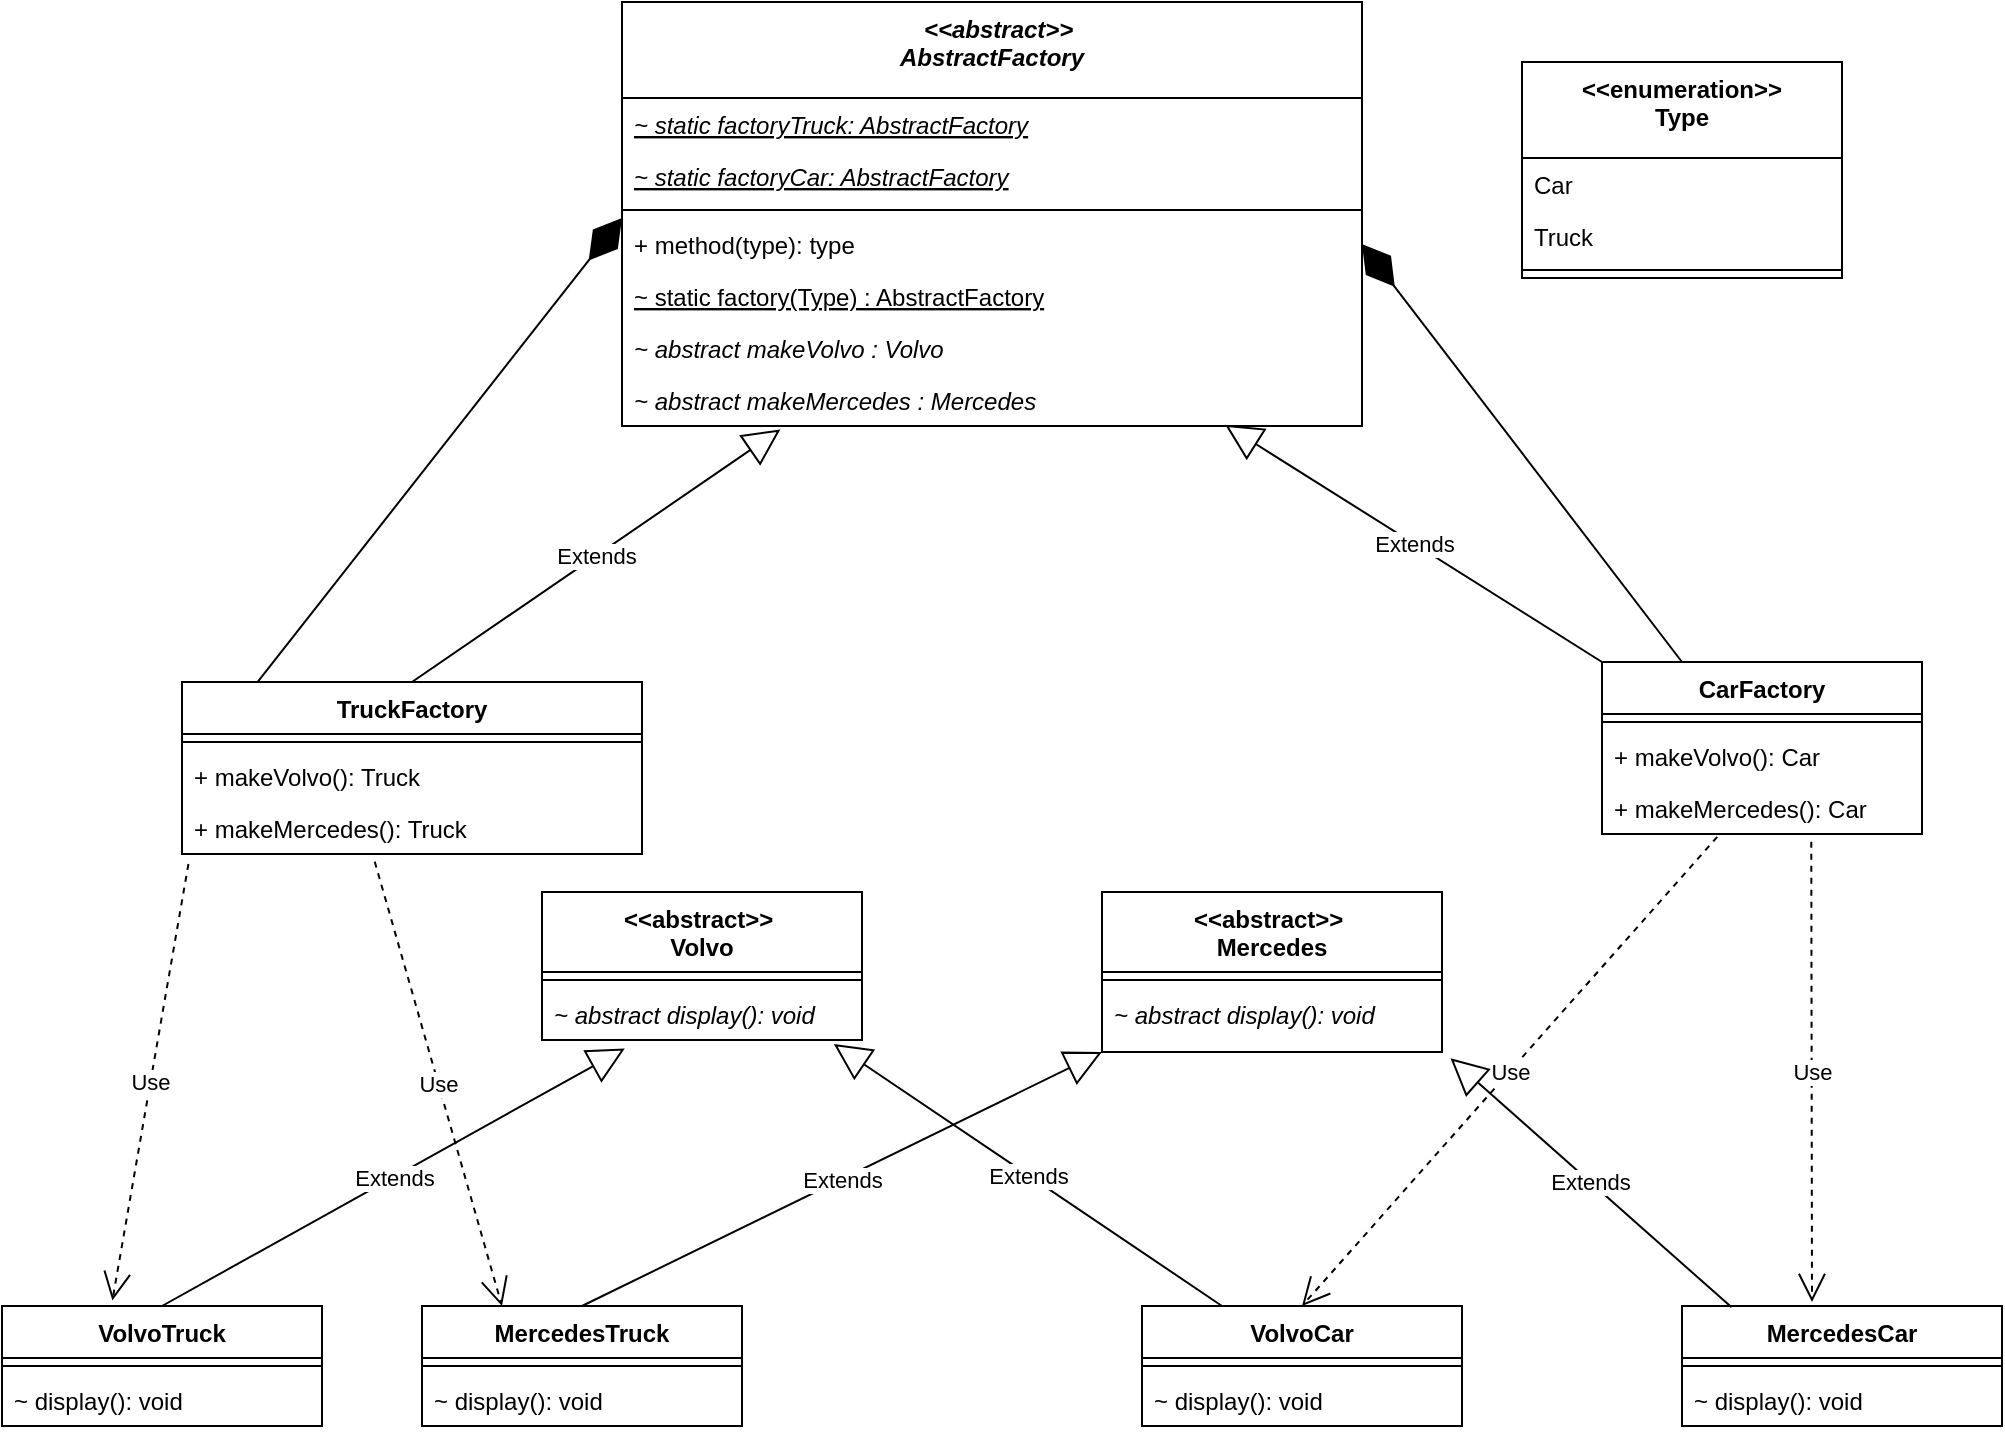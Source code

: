 <mxfile version="28.1.2">
  <diagram id="C5RBs43oDa-KdzZeNtuy" name="Page-1">
    <mxGraphModel dx="1407" dy="1040" grid="1" gridSize="10" guides="1" tooltips="1" connect="1" arrows="1" fold="1" page="1" pageScale="1" pageWidth="827" pageHeight="1169" math="0" shadow="0">
      <root>
        <mxCell id="WIyWlLk6GJQsqaUBKTNV-0" />
        <mxCell id="WIyWlLk6GJQsqaUBKTNV-1" parent="WIyWlLk6GJQsqaUBKTNV-0" />
        <mxCell id="iDu8iYFwx_glWDRskD-V-0" value="TruckFactory" style="swimlane;fontStyle=1;align=center;verticalAlign=top;childLayout=stackLayout;horizontal=1;startSize=26;horizontalStack=0;resizeParent=1;resizeParentMax=0;resizeLast=0;collapsible=1;marginBottom=0;" parent="WIyWlLk6GJQsqaUBKTNV-1" vertex="1">
          <mxGeometry x="-130" y="480" width="230" height="86" as="geometry" />
        </mxCell>
        <mxCell id="iDu8iYFwx_glWDRskD-V-2" value="" style="line;strokeWidth=1;fillColor=none;align=left;verticalAlign=middle;spacingTop=-1;spacingLeft=3;spacingRight=3;rotatable=0;labelPosition=right;points=[];portConstraint=eastwest;" parent="iDu8iYFwx_glWDRskD-V-0" vertex="1">
          <mxGeometry y="26" width="230" height="8" as="geometry" />
        </mxCell>
        <mxCell id="iDu8iYFwx_glWDRskD-V-49" value="+ makeVolvo(): Truck" style="text;strokeColor=none;fillColor=none;align=left;verticalAlign=top;spacingLeft=4;spacingRight=4;overflow=hidden;rotatable=0;points=[[0,0.5],[1,0.5]];portConstraint=eastwest;" parent="iDu8iYFwx_glWDRskD-V-0" vertex="1">
          <mxGeometry y="34" width="230" height="26" as="geometry" />
        </mxCell>
        <mxCell id="iDu8iYFwx_glWDRskD-V-3" value="+ makeMercedes(): Truck" style="text;strokeColor=none;fillColor=none;align=left;verticalAlign=top;spacingLeft=4;spacingRight=4;overflow=hidden;rotatable=0;points=[[0,0.5],[1,0.5]];portConstraint=eastwest;" parent="iDu8iYFwx_glWDRskD-V-0" vertex="1">
          <mxGeometry y="60" width="230" height="26" as="geometry" />
        </mxCell>
        <mxCell id="iDu8iYFwx_glWDRskD-V-4" value="CarFactory" style="swimlane;fontStyle=1;align=center;verticalAlign=top;childLayout=stackLayout;horizontal=1;startSize=26;horizontalStack=0;resizeParent=1;resizeParentMax=0;resizeLast=0;collapsible=1;marginBottom=0;" parent="WIyWlLk6GJQsqaUBKTNV-1" vertex="1">
          <mxGeometry x="580" y="470" width="160" height="86" as="geometry" />
        </mxCell>
        <mxCell id="iDu8iYFwx_glWDRskD-V-6" value="" style="line;strokeWidth=1;fillColor=none;align=left;verticalAlign=middle;spacingTop=-1;spacingLeft=3;spacingRight=3;rotatable=0;labelPosition=right;points=[];portConstraint=eastwest;" parent="iDu8iYFwx_glWDRskD-V-4" vertex="1">
          <mxGeometry y="26" width="160" height="8" as="geometry" />
        </mxCell>
        <mxCell id="iDu8iYFwx_glWDRskD-V-7" value="+ makeVolvo(): Car" style="text;strokeColor=none;fillColor=none;align=left;verticalAlign=top;spacingLeft=4;spacingRight=4;overflow=hidden;rotatable=0;points=[[0,0.5],[1,0.5]];portConstraint=eastwest;" parent="iDu8iYFwx_glWDRskD-V-4" vertex="1">
          <mxGeometry y="34" width="160" height="26" as="geometry" />
        </mxCell>
        <mxCell id="iDu8iYFwx_glWDRskD-V-48" value="+ makeMercedes(): Car" style="text;strokeColor=none;fillColor=none;align=left;verticalAlign=top;spacingLeft=4;spacingRight=4;overflow=hidden;rotatable=0;points=[[0,0.5],[1,0.5]];portConstraint=eastwest;" parent="iDu8iYFwx_glWDRskD-V-4" vertex="1">
          <mxGeometry y="60" width="160" height="26" as="geometry" />
        </mxCell>
        <mxCell id="iDu8iYFwx_glWDRskD-V-8" value="               &lt;&lt;abstract&gt;&gt;              &#xa;AbstractFactory" style="swimlane;fontStyle=3;align=center;verticalAlign=top;childLayout=stackLayout;horizontal=1;startSize=48;horizontalStack=0;resizeParent=1;resizeParentMax=0;resizeLast=0;collapsible=1;marginBottom=0;" parent="WIyWlLk6GJQsqaUBKTNV-1" vertex="1">
          <mxGeometry x="90" y="140" width="370" height="212" as="geometry" />
        </mxCell>
        <mxCell id="iDu8iYFwx_glWDRskD-V-20" value="~ static factoryTruck: AbstractFactory" style="text;strokeColor=none;fillColor=none;align=left;verticalAlign=top;spacingLeft=4;spacingRight=4;overflow=hidden;rotatable=0;points=[[0,0.5],[1,0.5]];portConstraint=eastwest;fontStyle=6" parent="iDu8iYFwx_glWDRskD-V-8" vertex="1">
          <mxGeometry y="48" width="370" height="26" as="geometry" />
        </mxCell>
        <mxCell id="iDu8iYFwx_glWDRskD-V-9" value="~ static factoryCar: AbstractFactory" style="text;strokeColor=none;fillColor=none;align=left;verticalAlign=top;spacingLeft=4;spacingRight=4;overflow=hidden;rotatable=0;points=[[0,0.5],[1,0.5]];portConstraint=eastwest;fontStyle=6" parent="iDu8iYFwx_glWDRskD-V-8" vertex="1">
          <mxGeometry y="74" width="370" height="26" as="geometry" />
        </mxCell>
        <mxCell id="iDu8iYFwx_glWDRskD-V-10" value="" style="line;strokeWidth=1;fillColor=none;align=left;verticalAlign=middle;spacingTop=-1;spacingLeft=3;spacingRight=3;rotatable=0;labelPosition=right;points=[];portConstraint=eastwest;" parent="iDu8iYFwx_glWDRskD-V-8" vertex="1">
          <mxGeometry y="100" width="370" height="8" as="geometry" />
        </mxCell>
        <mxCell id="iDu8iYFwx_glWDRskD-V-21" value="+ method(type): type" style="text;strokeColor=none;fillColor=none;align=left;verticalAlign=top;spacingLeft=4;spacingRight=4;overflow=hidden;rotatable=0;points=[[0,0.5],[1,0.5]];portConstraint=eastwest;" parent="iDu8iYFwx_glWDRskD-V-8" vertex="1">
          <mxGeometry y="108" width="370" height="26" as="geometry" />
        </mxCell>
        <mxCell id="iDu8iYFwx_glWDRskD-V-22" value="~ static factory(Type) : AbstractFactory" style="text;strokeColor=none;fillColor=none;align=left;verticalAlign=top;spacingLeft=4;spacingRight=4;overflow=hidden;rotatable=0;points=[[0,0.5],[1,0.5]];portConstraint=eastwest;fontStyle=4" parent="iDu8iYFwx_glWDRskD-V-8" vertex="1">
          <mxGeometry y="134" width="370" height="26" as="geometry" />
        </mxCell>
        <mxCell id="iDu8iYFwx_glWDRskD-V-23" value="~ abstract makeVolvo : Volvo" style="text;strokeColor=none;fillColor=none;align=left;verticalAlign=top;spacingLeft=4;spacingRight=4;overflow=hidden;rotatable=0;points=[[0,0.5],[1,0.5]];portConstraint=eastwest;fontStyle=2" parent="iDu8iYFwx_glWDRskD-V-8" vertex="1">
          <mxGeometry y="160" width="370" height="26" as="geometry" />
        </mxCell>
        <mxCell id="iDu8iYFwx_glWDRskD-V-11" value="~ abstract makeMercedes : Mercedes" style="text;strokeColor=none;fillColor=none;align=left;verticalAlign=top;spacingLeft=4;spacingRight=4;overflow=hidden;rotatable=0;points=[[0,0.5],[1,0.5]];portConstraint=eastwest;fontStyle=2" parent="iDu8iYFwx_glWDRskD-V-8" vertex="1">
          <mxGeometry y="186" width="370" height="26" as="geometry" />
        </mxCell>
        <mxCell id="iDu8iYFwx_glWDRskD-V-12" value="&lt;&lt;abstract&gt;&gt;  &#xa;Volvo" style="swimlane;fontStyle=1;align=center;verticalAlign=top;childLayout=stackLayout;horizontal=1;startSize=40;horizontalStack=0;resizeParent=1;resizeParentMax=0;resizeLast=0;collapsible=1;marginBottom=0;" parent="WIyWlLk6GJQsqaUBKTNV-1" vertex="1">
          <mxGeometry x="50" y="585" width="160" height="74" as="geometry" />
        </mxCell>
        <mxCell id="iDu8iYFwx_glWDRskD-V-14" value="" style="line;strokeWidth=1;fillColor=none;align=left;verticalAlign=middle;spacingTop=-1;spacingLeft=3;spacingRight=3;rotatable=0;labelPosition=right;points=[];portConstraint=eastwest;" parent="iDu8iYFwx_glWDRskD-V-12" vertex="1">
          <mxGeometry y="40" width="160" height="8" as="geometry" />
        </mxCell>
        <mxCell id="iDu8iYFwx_glWDRskD-V-15" value="~ abstract display(): void" style="text;strokeColor=none;fillColor=none;align=left;verticalAlign=top;spacingLeft=4;spacingRight=4;overflow=hidden;rotatable=0;points=[[0,0.5],[1,0.5]];portConstraint=eastwest;fontStyle=2" parent="iDu8iYFwx_glWDRskD-V-12" vertex="1">
          <mxGeometry y="48" width="160" height="26" as="geometry" />
        </mxCell>
        <mxCell id="iDu8iYFwx_glWDRskD-V-24" value="Extends" style="endArrow=block;endSize=16;endFill=0;html=1;rounded=0;entryX=0.214;entryY=1.066;entryDx=0;entryDy=0;entryPerimeter=0;exitX=0.5;exitY=0;exitDx=0;exitDy=0;" parent="WIyWlLk6GJQsqaUBKTNV-1" source="iDu8iYFwx_glWDRskD-V-0" target="iDu8iYFwx_glWDRskD-V-11" edge="1">
          <mxGeometry width="160" relative="1" as="geometry">
            <mxPoint x="560" y="460" as="sourcePoint" />
            <mxPoint x="720" y="460" as="targetPoint" />
          </mxGeometry>
        </mxCell>
        <mxCell id="iDu8iYFwx_glWDRskD-V-25" value="Extends" style="endArrow=block;endSize=16;endFill=0;html=1;rounded=0;exitX=0;exitY=0;exitDx=0;exitDy=0;entryX=0.815;entryY=0.975;entryDx=0;entryDy=0;entryPerimeter=0;" parent="WIyWlLk6GJQsqaUBKTNV-1" source="iDu8iYFwx_glWDRskD-V-4" target="iDu8iYFwx_glWDRskD-V-11" edge="1">
          <mxGeometry width="160" relative="1" as="geometry">
            <mxPoint x="140" y="400" as="sourcePoint" />
            <mxPoint x="300" y="400" as="targetPoint" />
          </mxGeometry>
        </mxCell>
        <mxCell id="iDu8iYFwx_glWDRskD-V-26" value="" style="endArrow=diamondThin;endFill=1;endSize=24;html=1;rounded=0;entryX=0;entryY=0;entryDx=0;entryDy=0;entryPerimeter=0;exitX=0.165;exitY=-0.002;exitDx=0;exitDy=0;exitPerimeter=0;" parent="WIyWlLk6GJQsqaUBKTNV-1" source="iDu8iYFwx_glWDRskD-V-0" target="iDu8iYFwx_glWDRskD-V-21" edge="1">
          <mxGeometry width="160" relative="1" as="geometry">
            <mxPoint x="-80" y="470" as="sourcePoint" />
            <mxPoint x="700" y="270" as="targetPoint" />
          </mxGeometry>
        </mxCell>
        <mxCell id="iDu8iYFwx_glWDRskD-V-27" value="" style="endArrow=diamondThin;endFill=1;endSize=24;html=1;rounded=0;exitX=0.25;exitY=0;exitDx=0;exitDy=0;entryX=1;entryY=0.5;entryDx=0;entryDy=0;" parent="WIyWlLk6GJQsqaUBKTNV-1" source="iDu8iYFwx_glWDRskD-V-4" edge="1" target="iDu8iYFwx_glWDRskD-V-21">
          <mxGeometry width="160" relative="1" as="geometry">
            <mxPoint x="-110" y="220" as="sourcePoint" />
            <mxPoint x="50" y="220" as="targetPoint" />
          </mxGeometry>
        </mxCell>
        <mxCell id="iDu8iYFwx_glWDRskD-V-28" value="&lt;&lt;abstract&gt;&gt;  &#xa;Mercedes" style="swimlane;fontStyle=1;align=center;verticalAlign=top;childLayout=stackLayout;horizontal=1;startSize=40;horizontalStack=0;resizeParent=1;resizeParentMax=0;resizeLast=0;collapsible=1;marginBottom=0;" parent="WIyWlLk6GJQsqaUBKTNV-1" vertex="1">
          <mxGeometry x="330" y="585" width="170" height="80" as="geometry" />
        </mxCell>
        <mxCell id="iDu8iYFwx_glWDRskD-V-29" value="" style="line;strokeWidth=1;fillColor=none;align=left;verticalAlign=middle;spacingTop=-1;spacingLeft=3;spacingRight=3;rotatable=0;labelPosition=right;points=[];portConstraint=eastwest;" parent="iDu8iYFwx_glWDRskD-V-28" vertex="1">
          <mxGeometry y="40" width="170" height="8" as="geometry" />
        </mxCell>
        <mxCell id="iDu8iYFwx_glWDRskD-V-30" value="~ abstract display(): void" style="text;strokeColor=none;fillColor=none;align=left;verticalAlign=top;spacingLeft=4;spacingRight=4;overflow=hidden;rotatable=0;points=[[0,0.5],[1,0.5]];portConstraint=eastwest;fontStyle=2" parent="iDu8iYFwx_glWDRskD-V-28" vertex="1">
          <mxGeometry y="48" width="170" height="32" as="geometry" />
        </mxCell>
        <mxCell id="iDu8iYFwx_glWDRskD-V-31" value="VolvoTruck" style="swimlane;fontStyle=1;align=center;verticalAlign=top;childLayout=stackLayout;horizontal=1;startSize=26;horizontalStack=0;resizeParent=1;resizeParentMax=0;resizeLast=0;collapsible=1;marginBottom=0;" parent="WIyWlLk6GJQsqaUBKTNV-1" vertex="1">
          <mxGeometry x="-220" y="792" width="160" height="60" as="geometry" />
        </mxCell>
        <mxCell id="iDu8iYFwx_glWDRskD-V-33" value="" style="line;strokeWidth=1;fillColor=none;align=left;verticalAlign=middle;spacingTop=-1;spacingLeft=3;spacingRight=3;rotatable=0;labelPosition=right;points=[];portConstraint=eastwest;" parent="iDu8iYFwx_glWDRskD-V-31" vertex="1">
          <mxGeometry y="26" width="160" height="8" as="geometry" />
        </mxCell>
        <mxCell id="iDu8iYFwx_glWDRskD-V-34" value="~ display(): void" style="text;strokeColor=none;fillColor=none;align=left;verticalAlign=top;spacingLeft=4;spacingRight=4;overflow=hidden;rotatable=0;points=[[0,0.5],[1,0.5]];portConstraint=eastwest;" parent="iDu8iYFwx_glWDRskD-V-31" vertex="1">
          <mxGeometry y="34" width="160" height="26" as="geometry" />
        </mxCell>
        <mxCell id="iDu8iYFwx_glWDRskD-V-35" value="Extends" style="endArrow=block;endSize=16;endFill=0;html=1;rounded=0;exitX=0.5;exitY=0;exitDx=0;exitDy=0;entryX=0.259;entryY=1.162;entryDx=0;entryDy=0;entryPerimeter=0;" parent="WIyWlLk6GJQsqaUBKTNV-1" source="iDu8iYFwx_glWDRskD-V-31" target="iDu8iYFwx_glWDRskD-V-15" edge="1">
          <mxGeometry width="160" relative="1" as="geometry">
            <mxPoint x="190" y="942" as="sourcePoint" />
            <mxPoint x="-50" y="750" as="targetPoint" />
          </mxGeometry>
        </mxCell>
        <mxCell id="iDu8iYFwx_glWDRskD-V-36" value="MercedesTruck" style="swimlane;fontStyle=1;align=center;verticalAlign=top;childLayout=stackLayout;horizontal=1;startSize=26;horizontalStack=0;resizeParent=1;resizeParentMax=0;resizeLast=0;collapsible=1;marginBottom=0;" parent="WIyWlLk6GJQsqaUBKTNV-1" vertex="1">
          <mxGeometry x="-10" y="792" width="160" height="60" as="geometry" />
        </mxCell>
        <mxCell id="iDu8iYFwx_glWDRskD-V-37" value="" style="line;strokeWidth=1;fillColor=none;align=left;verticalAlign=middle;spacingTop=-1;spacingLeft=3;spacingRight=3;rotatable=0;labelPosition=right;points=[];portConstraint=eastwest;" parent="iDu8iYFwx_glWDRskD-V-36" vertex="1">
          <mxGeometry y="26" width="160" height="8" as="geometry" />
        </mxCell>
        <mxCell id="iDu8iYFwx_glWDRskD-V-38" value="~ display(): void" style="text;strokeColor=none;fillColor=none;align=left;verticalAlign=top;spacingLeft=4;spacingRight=4;overflow=hidden;rotatable=0;points=[[0,0.5],[1,0.5]];portConstraint=eastwest;" parent="iDu8iYFwx_glWDRskD-V-36" vertex="1">
          <mxGeometry y="34" width="160" height="26" as="geometry" />
        </mxCell>
        <mxCell id="iDu8iYFwx_glWDRskD-V-39" value="Extends" style="endArrow=block;endSize=16;endFill=0;html=1;rounded=0;exitX=0.5;exitY=0;exitDx=0;exitDy=0;entryX=0;entryY=1;entryDx=0;entryDy=0;" parent="WIyWlLk6GJQsqaUBKTNV-1" source="iDu8iYFwx_glWDRskD-V-36" target="iDu8iYFwx_glWDRskD-V-28" edge="1">
          <mxGeometry width="160" relative="1" as="geometry">
            <mxPoint x="240" y="972" as="sourcePoint" />
            <mxPoint x="310" y="660" as="targetPoint" />
          </mxGeometry>
        </mxCell>
        <mxCell id="iDu8iYFwx_glWDRskD-V-40" value="VolvoCar" style="swimlane;fontStyle=1;align=center;verticalAlign=top;childLayout=stackLayout;horizontal=1;startSize=26;horizontalStack=0;resizeParent=1;resizeParentMax=0;resizeLast=0;collapsible=1;marginBottom=0;" parent="WIyWlLk6GJQsqaUBKTNV-1" vertex="1">
          <mxGeometry x="350" y="792" width="160" height="60" as="geometry" />
        </mxCell>
        <mxCell id="iDu8iYFwx_glWDRskD-V-41" value="" style="line;strokeWidth=1;fillColor=none;align=left;verticalAlign=middle;spacingTop=-1;spacingLeft=3;spacingRight=3;rotatable=0;labelPosition=right;points=[];portConstraint=eastwest;" parent="iDu8iYFwx_glWDRskD-V-40" vertex="1">
          <mxGeometry y="26" width="160" height="8" as="geometry" />
        </mxCell>
        <mxCell id="iDu8iYFwx_glWDRskD-V-42" value="~ display(): void" style="text;strokeColor=none;fillColor=none;align=left;verticalAlign=top;spacingLeft=4;spacingRight=4;overflow=hidden;rotatable=0;points=[[0,0.5],[1,0.5]];portConstraint=eastwest;" parent="iDu8iYFwx_glWDRskD-V-40" vertex="1">
          <mxGeometry y="34" width="160" height="26" as="geometry" />
        </mxCell>
        <mxCell id="iDu8iYFwx_glWDRskD-V-43" value="MercedesCar" style="swimlane;fontStyle=1;align=center;verticalAlign=top;childLayout=stackLayout;horizontal=1;startSize=26;horizontalStack=0;resizeParent=1;resizeParentMax=0;resizeLast=0;collapsible=1;marginBottom=0;" parent="WIyWlLk6GJQsqaUBKTNV-1" vertex="1">
          <mxGeometry x="620" y="792" width="160" height="60" as="geometry" />
        </mxCell>
        <mxCell id="iDu8iYFwx_glWDRskD-V-44" value="" style="line;strokeWidth=1;fillColor=none;align=left;verticalAlign=middle;spacingTop=-1;spacingLeft=3;spacingRight=3;rotatable=0;labelPosition=right;points=[];portConstraint=eastwest;" parent="iDu8iYFwx_glWDRskD-V-43" vertex="1">
          <mxGeometry y="26" width="160" height="8" as="geometry" />
        </mxCell>
        <mxCell id="iDu8iYFwx_glWDRskD-V-45" value="~ display(): void" style="text;strokeColor=none;fillColor=none;align=left;verticalAlign=top;spacingLeft=4;spacingRight=4;overflow=hidden;rotatable=0;points=[[0,0.5],[1,0.5]];portConstraint=eastwest;" parent="iDu8iYFwx_glWDRskD-V-43" vertex="1">
          <mxGeometry y="34" width="160" height="26" as="geometry" />
        </mxCell>
        <mxCell id="iDu8iYFwx_glWDRskD-V-46" value="Extends" style="endArrow=block;endSize=16;endFill=0;html=1;rounded=0;exitX=0.25;exitY=0;exitDx=0;exitDy=0;entryX=0.912;entryY=1.077;entryDx=0;entryDy=0;entryPerimeter=0;" parent="WIyWlLk6GJQsqaUBKTNV-1" source="iDu8iYFwx_glWDRskD-V-40" target="iDu8iYFwx_glWDRskD-V-15" edge="1">
          <mxGeometry width="160" relative="1" as="geometry">
            <mxPoint x="834" y="747.01" as="sourcePoint" />
            <mxPoint x="550" y="750" as="targetPoint" />
          </mxGeometry>
        </mxCell>
        <mxCell id="iDu8iYFwx_glWDRskD-V-47" value="Extends" style="endArrow=block;endSize=16;endFill=0;html=1;rounded=0;exitX=0.155;exitY=0.011;exitDx=0;exitDy=0;exitPerimeter=0;entryX=1.025;entryY=1.098;entryDx=0;entryDy=0;entryPerimeter=0;" parent="WIyWlLk6GJQsqaUBKTNV-1" source="iDu8iYFwx_glWDRskD-V-43" target="iDu8iYFwx_glWDRskD-V-30" edge="1">
          <mxGeometry width="160" relative="1" as="geometry">
            <mxPoint x="804" y="782" as="sourcePoint" />
            <mxPoint x="580" y="770" as="targetPoint" />
          </mxGeometry>
        </mxCell>
        <mxCell id="iDu8iYFwx_glWDRskD-V-50" value="Use" style="endArrow=open;endSize=12;dashed=1;html=1;rounded=0;exitX=0.36;exitY=1.057;exitDx=0;exitDy=0;entryX=0.5;entryY=0;entryDx=0;entryDy=0;exitPerimeter=0;" parent="WIyWlLk6GJQsqaUBKTNV-1" source="iDu8iYFwx_glWDRskD-V-48" target="iDu8iYFwx_glWDRskD-V-40" edge="1">
          <mxGeometry width="160" relative="1" as="geometry">
            <mxPoint x="160" y="600" as="sourcePoint" />
            <mxPoint x="320" y="600" as="targetPoint" />
          </mxGeometry>
        </mxCell>
        <mxCell id="iDu8iYFwx_glWDRskD-V-51" value="Use" style="endArrow=open;endSize=12;dashed=1;html=1;rounded=0;exitX=0.654;exitY=1.147;exitDx=0;exitDy=0;exitPerimeter=0;" parent="WIyWlLk6GJQsqaUBKTNV-1" source="iDu8iYFwx_glWDRskD-V-48" edge="1">
          <mxGeometry width="160" relative="1" as="geometry">
            <mxPoint x="-180" y="540" as="sourcePoint" />
            <mxPoint x="685" y="790" as="targetPoint" />
          </mxGeometry>
        </mxCell>
        <mxCell id="iDu8iYFwx_glWDRskD-V-52" value="Use" style="endArrow=open;endSize=12;dashed=1;html=1;rounded=0;exitX=0.014;exitY=1.192;exitDx=0;exitDy=0;entryX=0.345;entryY=-0.046;entryDx=0;entryDy=0;entryPerimeter=0;exitPerimeter=0;" parent="WIyWlLk6GJQsqaUBKTNV-1" source="iDu8iYFwx_glWDRskD-V-3" target="iDu8iYFwx_glWDRskD-V-31" edge="1">
          <mxGeometry width="160" relative="1" as="geometry">
            <mxPoint x="160" y="500" as="sourcePoint" />
            <mxPoint x="530.96" y="813.992" as="targetPoint" />
          </mxGeometry>
        </mxCell>
        <mxCell id="iDu8iYFwx_glWDRskD-V-53" value="Use" style="endArrow=open;endSize=12;dashed=1;html=1;rounded=0;exitX=0.419;exitY=1.147;exitDx=0;exitDy=0;entryX=0.25;entryY=0;entryDx=0;entryDy=0;exitPerimeter=0;" parent="WIyWlLk6GJQsqaUBKTNV-1" source="iDu8iYFwx_glWDRskD-V-3" target="iDu8iYFwx_glWDRskD-V-36" edge="1">
          <mxGeometry width="160" relative="1" as="geometry">
            <mxPoint x="350" y="510" as="sourcePoint" />
            <mxPoint x="340" y="640" as="targetPoint" />
          </mxGeometry>
        </mxCell>
        <mxCell id="iDu8iYFwx_glWDRskD-V-55" value="&lt;&lt;enumeration&gt;&gt; &#xa;Type" style="swimlane;fontStyle=1;align=center;verticalAlign=top;childLayout=stackLayout;horizontal=1;startSize=48;horizontalStack=0;resizeParent=1;resizeParentMax=0;resizeLast=0;collapsible=1;marginBottom=0;" parent="WIyWlLk6GJQsqaUBKTNV-1" vertex="1">
          <mxGeometry x="540" y="170" width="160" height="108" as="geometry" />
        </mxCell>
        <mxCell id="iDu8iYFwx_glWDRskD-V-59" value="Car" style="text;strokeColor=none;fillColor=none;align=left;verticalAlign=top;spacingLeft=4;spacingRight=4;overflow=hidden;rotatable=0;points=[[0,0.5],[1,0.5]];portConstraint=eastwest;" parent="iDu8iYFwx_glWDRskD-V-55" vertex="1">
          <mxGeometry y="48" width="160" height="26" as="geometry" />
        </mxCell>
        <mxCell id="iDu8iYFwx_glWDRskD-V-56" value="Truck" style="text;strokeColor=none;fillColor=none;align=left;verticalAlign=top;spacingLeft=4;spacingRight=4;overflow=hidden;rotatable=0;points=[[0,0.5],[1,0.5]];portConstraint=eastwest;" parent="iDu8iYFwx_glWDRskD-V-55" vertex="1">
          <mxGeometry y="74" width="160" height="26" as="geometry" />
        </mxCell>
        <mxCell id="iDu8iYFwx_glWDRskD-V-57" value="" style="line;strokeWidth=1;fillColor=none;align=left;verticalAlign=middle;spacingTop=-1;spacingLeft=3;spacingRight=3;rotatable=0;labelPosition=right;points=[];portConstraint=eastwest;" parent="iDu8iYFwx_glWDRskD-V-55" vertex="1">
          <mxGeometry y="100" width="160" height="8" as="geometry" />
        </mxCell>
      </root>
    </mxGraphModel>
  </diagram>
</mxfile>
